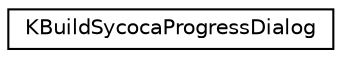 digraph "Graphical Class Hierarchy"
{
  edge [fontname="Helvetica",fontsize="10",labelfontname="Helvetica",labelfontsize="10"];
  node [fontname="Helvetica",fontsize="10",shape=record];
  rankdir="LR";
  Node0 [label="KBuildSycocaProgressDialog",height=0.2,width=0.4,color="black", fillcolor="white", style="filled",URL="$classKBuildSycocaProgressDialog.html",tooltip="Progress dialog while ksycoca is being rebuilt (by kbuildsycoca). "];
}

